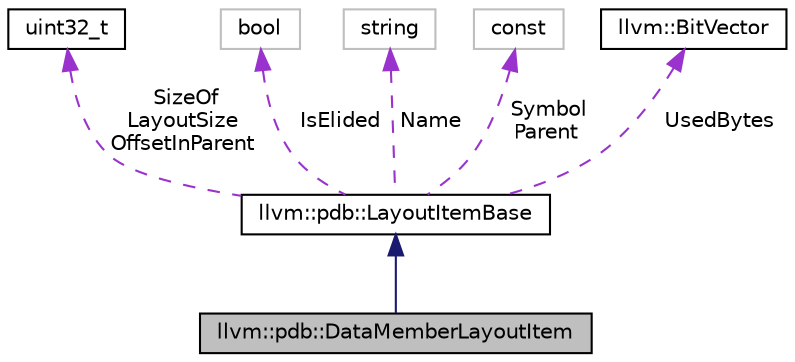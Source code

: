 digraph "llvm::pdb::DataMemberLayoutItem"
{
 // LATEX_PDF_SIZE
  bgcolor="transparent";
  edge [fontname="Helvetica",fontsize="10",labelfontname="Helvetica",labelfontsize="10"];
  node [fontname="Helvetica",fontsize="10",shape=record];
  Node1 [label="llvm::pdb::DataMemberLayoutItem",height=0.2,width=0.4,color="black", fillcolor="grey75", style="filled", fontcolor="black",tooltip=" "];
  Node2 -> Node1 [dir="back",color="midnightblue",fontsize="10",style="solid",fontname="Helvetica"];
  Node2 [label="llvm::pdb::LayoutItemBase",height=0.2,width=0.4,color="black",URL="$classllvm_1_1pdb_1_1LayoutItemBase.html",tooltip=" "];
  Node3 -> Node2 [dir="back",color="darkorchid3",fontsize="10",style="dashed",label=" SizeOf\nLayoutSize\nOffsetInParent" ,fontname="Helvetica"];
  Node3 [label="uint32_t",height=0.2,width=0.4,color="black",URL="$classuint32__t.html",tooltip=" "];
  Node4 -> Node2 [dir="back",color="darkorchid3",fontsize="10",style="dashed",label=" IsElided" ,fontname="Helvetica"];
  Node4 [label="bool",height=0.2,width=0.4,color="grey75",tooltip=" "];
  Node5 -> Node2 [dir="back",color="darkorchid3",fontsize="10",style="dashed",label=" Name" ,fontname="Helvetica"];
  Node5 [label="string",height=0.2,width=0.4,color="grey75",tooltip=" "];
  Node6 -> Node2 [dir="back",color="darkorchid3",fontsize="10",style="dashed",label=" Symbol\nParent" ,fontname="Helvetica"];
  Node6 [label="const",height=0.2,width=0.4,color="grey75",tooltip=" "];
  Node7 -> Node2 [dir="back",color="darkorchid3",fontsize="10",style="dashed",label=" UsedBytes" ,fontname="Helvetica"];
  Node7 [label="llvm::BitVector",height=0.2,width=0.4,color="black",URL="$classllvm_1_1BitVector.html",tooltip=" "];
}
